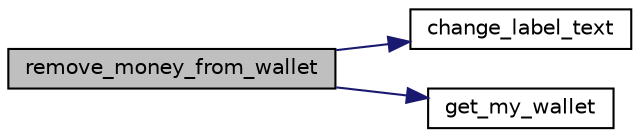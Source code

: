 digraph "remove_money_from_wallet"
{
 // LATEX_PDF_SIZE
  edge [fontname="Helvetica",fontsize="10",labelfontname="Helvetica",labelfontsize="10"];
  node [fontname="Helvetica",fontsize="10",shape=record];
  rankdir="LR";
  Node1 [label="remove_money_from_wallet",height=0.2,width=0.4,color="black", fillcolor="grey75", style="filled", fontcolor="black",tooltip=" "];
  Node1 -> Node2 [color="midnightblue",fontsize="10",style="solid",fontname="Helvetica"];
  Node2 [label="change_label_text",height=0.2,width=0.4,color="black", fillcolor="white", style="filled",URL="$labels_8h.html#ae4c608b5626430bac55322e32309bf8f",tooltip=" "];
  Node1 -> Node3 [color="midnightblue",fontsize="10",style="solid",fontname="Helvetica"];
  Node3 [label="get_my_wallet",height=0.2,width=0.4,color="black", fillcolor="white", style="filled",URL="$wallet_8c.html#a993fb7ec0c86c7a2d8ff68363e9f5304",tooltip="Get my wallet object."];
}
